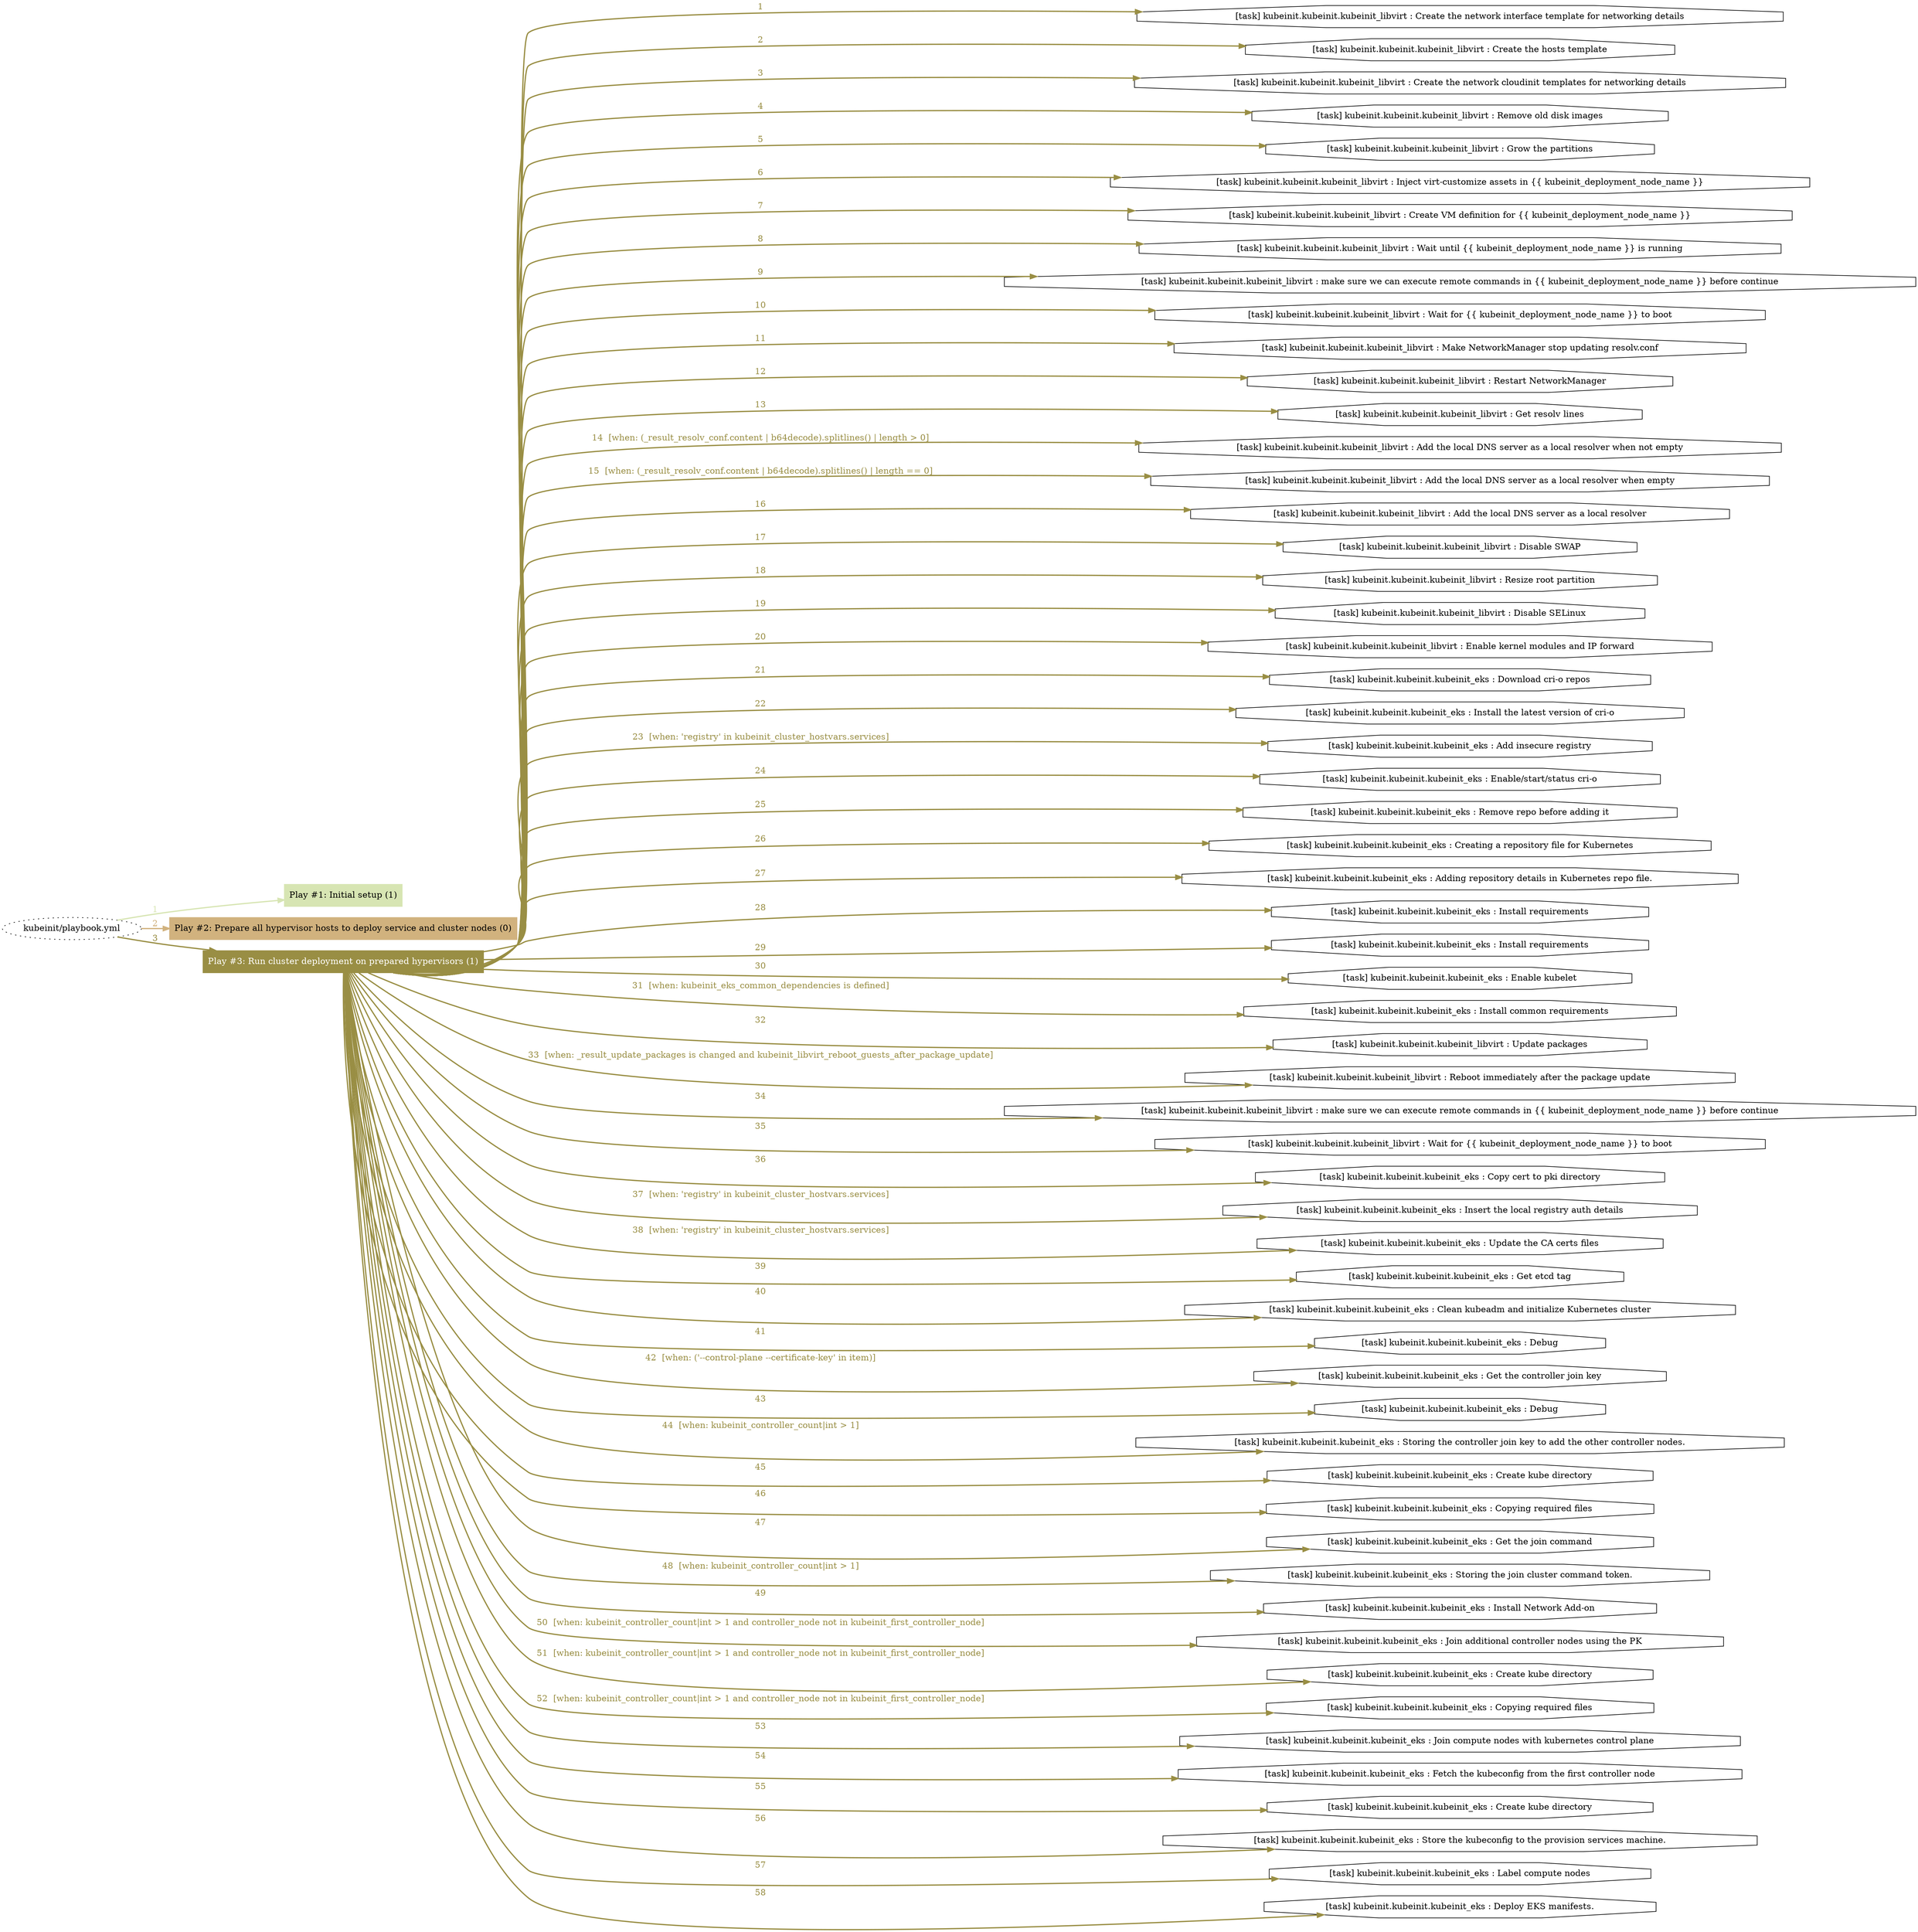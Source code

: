 digraph "kubeinit/playbook.yml "{
	graph [concentrate=true ordering=in rankdir=LR ratio=fill]
	edge [esep=5 sep=10]
	"kubeinit/playbook.yml" [id=root_node style=dotted]
	subgraph "Play #1: Initial setup (1) "{
		"Play #1: Initial setup (1)" [color="#d7e5b3" fontcolor="#000000" id="play_d7d8771e-2c23-4fac-85bf-4c551884fa60" shape=box style=filled tooltip=localhost]
		"kubeinit/playbook.yml" -> "Play #1: Initial setup (1)" [label=1 color="#d7e5b3" fontcolor="#d7e5b3" id="edge_12c573ee-7424-45ef-aefc-1945073b93fc" style=bold]
	}
	subgraph "Play #2: Prepare all hypervisor hosts to deploy service and cluster nodes (0) "{
		"Play #2: Prepare all hypervisor hosts to deploy service and cluster nodes (0)" [color="#d1b27e" fontcolor="#000000" id="play_d2997b19-00bf-4af4-bdae-93bda667eb4c" shape=box style=filled tooltip=""]
		"kubeinit/playbook.yml" -> "Play #2: Prepare all hypervisor hosts to deploy service and cluster nodes (0)" [label=2 color="#d1b27e" fontcolor="#d1b27e" id="edge_90c3a834-b1b1-4c5e-9dd9-48ed3ce3b625" style=bold]
	}
	subgraph "Play #3: Run cluster deployment on prepared hypervisors (1) "{
		"Play #3: Run cluster deployment on prepared hypervisors (1)" [color="#998e44" fontcolor="#ffffff" id="play_0821405d-17ca-4287-a3be-2f9b47617957" shape=box style=filled tooltip=localhost]
		"kubeinit/playbook.yml" -> "Play #3: Run cluster deployment on prepared hypervisors (1)" [label=3 color="#998e44" fontcolor="#998e44" id="edge_9b3ca03b-0376-49eb-ab3e-0e65aa34ee8f" style=bold]
		"task_35734f1c-443d-43f5-83f8-c718ecc0405d" [label="[task] kubeinit.kubeinit.kubeinit_libvirt : Create the network interface template for networking details" id="task_35734f1c-443d-43f5-83f8-c718ecc0405d" shape=octagon tooltip="[task] kubeinit.kubeinit.kubeinit_libvirt : Create the network interface template for networking details"]
		"Play #3: Run cluster deployment on prepared hypervisors (1)" -> "task_35734f1c-443d-43f5-83f8-c718ecc0405d" [label=1 color="#998e44" fontcolor="#998e44" id="edge_362c985a-9596-4e84-a712-680012006863" style=bold]
		"task_cb4709ae-dcfc-46d5-9fc7-399032fe700d" [label="[task] kubeinit.kubeinit.kubeinit_libvirt : Create the hosts template" id="task_cb4709ae-dcfc-46d5-9fc7-399032fe700d" shape=octagon tooltip="[task] kubeinit.kubeinit.kubeinit_libvirt : Create the hosts template"]
		"Play #3: Run cluster deployment on prepared hypervisors (1)" -> "task_cb4709ae-dcfc-46d5-9fc7-399032fe700d" [label=2 color="#998e44" fontcolor="#998e44" id="edge_3985b3e1-50fe-4c16-aafc-22e4f9a66883" style=bold]
		"task_4780d412-03ee-4b32-b9c5-729b1fbbc209" [label="[task] kubeinit.kubeinit.kubeinit_libvirt : Create the network cloudinit templates for networking details" id="task_4780d412-03ee-4b32-b9c5-729b1fbbc209" shape=octagon tooltip="[task] kubeinit.kubeinit.kubeinit_libvirt : Create the network cloudinit templates for networking details"]
		"Play #3: Run cluster deployment on prepared hypervisors (1)" -> "task_4780d412-03ee-4b32-b9c5-729b1fbbc209" [label=3 color="#998e44" fontcolor="#998e44" id="edge_39a0e3b2-b681-48b4-8af9-f0c9fd8b0ccc" style=bold]
		"task_8f21aad1-abbe-4e44-b211-8a2014ded99b" [label="[task] kubeinit.kubeinit.kubeinit_libvirt : Remove old disk images" id="task_8f21aad1-abbe-4e44-b211-8a2014ded99b" shape=octagon tooltip="[task] kubeinit.kubeinit.kubeinit_libvirt : Remove old disk images"]
		"Play #3: Run cluster deployment on prepared hypervisors (1)" -> "task_8f21aad1-abbe-4e44-b211-8a2014ded99b" [label=4 color="#998e44" fontcolor="#998e44" id="edge_09207720-8d20-47b3-955d-a43c09475d30" style=bold]
		"task_b8cfe4e0-1b0d-49b6-9429-c2a5fadfe8b3" [label="[task] kubeinit.kubeinit.kubeinit_libvirt : Grow the partitions" id="task_b8cfe4e0-1b0d-49b6-9429-c2a5fadfe8b3" shape=octagon tooltip="[task] kubeinit.kubeinit.kubeinit_libvirt : Grow the partitions"]
		"Play #3: Run cluster deployment on prepared hypervisors (1)" -> "task_b8cfe4e0-1b0d-49b6-9429-c2a5fadfe8b3" [label=5 color="#998e44" fontcolor="#998e44" id="edge_c3edaff3-da80-491e-a265-73c364caf3b7" style=bold]
		"task_7e06e92d-11ac-42e2-b576-b10810b8a8a2" [label="[task] kubeinit.kubeinit.kubeinit_libvirt : Inject virt-customize assets in {{ kubeinit_deployment_node_name }}" id="task_7e06e92d-11ac-42e2-b576-b10810b8a8a2" shape=octagon tooltip="[task] kubeinit.kubeinit.kubeinit_libvirt : Inject virt-customize assets in {{ kubeinit_deployment_node_name }}"]
		"Play #3: Run cluster deployment on prepared hypervisors (1)" -> "task_7e06e92d-11ac-42e2-b576-b10810b8a8a2" [label=6 color="#998e44" fontcolor="#998e44" id="edge_7e943b76-8f2c-4077-a796-718dc87ecfe8" style=bold]
		"task_25311aee-64ab-4838-8e33-f17772614639" [label="[task] kubeinit.kubeinit.kubeinit_libvirt : Create VM definition for {{ kubeinit_deployment_node_name }}" id="task_25311aee-64ab-4838-8e33-f17772614639" shape=octagon tooltip="[task] kubeinit.kubeinit.kubeinit_libvirt : Create VM definition for {{ kubeinit_deployment_node_name }}"]
		"Play #3: Run cluster deployment on prepared hypervisors (1)" -> "task_25311aee-64ab-4838-8e33-f17772614639" [label=7 color="#998e44" fontcolor="#998e44" id="edge_0cc22a3b-753d-4776-8e08-98d57222116c" style=bold]
		"task_827e01dc-96eb-4c2b-a2f3-3b51fd29d820" [label="[task] kubeinit.kubeinit.kubeinit_libvirt : Wait until {{ kubeinit_deployment_node_name }} is running" id="task_827e01dc-96eb-4c2b-a2f3-3b51fd29d820" shape=octagon tooltip="[task] kubeinit.kubeinit.kubeinit_libvirt : Wait until {{ kubeinit_deployment_node_name }} is running"]
		"Play #3: Run cluster deployment on prepared hypervisors (1)" -> "task_827e01dc-96eb-4c2b-a2f3-3b51fd29d820" [label=8 color="#998e44" fontcolor="#998e44" id="edge_e7a18917-3e54-44c2-83a9-89d0756a67ad" style=bold]
		"task_25747f52-6511-43db-b850-63664758735d" [label="[task] kubeinit.kubeinit.kubeinit_libvirt : make sure we can execute remote commands in {{ kubeinit_deployment_node_name }} before continue" id="task_25747f52-6511-43db-b850-63664758735d" shape=octagon tooltip="[task] kubeinit.kubeinit.kubeinit_libvirt : make sure we can execute remote commands in {{ kubeinit_deployment_node_name }} before continue"]
		"Play #3: Run cluster deployment on prepared hypervisors (1)" -> "task_25747f52-6511-43db-b850-63664758735d" [label=9 color="#998e44" fontcolor="#998e44" id="edge_704eff90-f05b-42e4-8c38-e11449aab3d8" style=bold]
		"task_4d5c376d-6bac-4eb8-a5f7-6029c9bfc613" [label="[task] kubeinit.kubeinit.kubeinit_libvirt : Wait for {{ kubeinit_deployment_node_name }} to boot" id="task_4d5c376d-6bac-4eb8-a5f7-6029c9bfc613" shape=octagon tooltip="[task] kubeinit.kubeinit.kubeinit_libvirt : Wait for {{ kubeinit_deployment_node_name }} to boot"]
		"Play #3: Run cluster deployment on prepared hypervisors (1)" -> "task_4d5c376d-6bac-4eb8-a5f7-6029c9bfc613" [label=10 color="#998e44" fontcolor="#998e44" id="edge_aa323198-4275-437d-840d-46e841d56274" style=bold]
		"task_88925845-b7ca-451a-9b00-c79aff8cd8b6" [label="[task] kubeinit.kubeinit.kubeinit_libvirt : Make NetworkManager stop updating resolv.conf" id="task_88925845-b7ca-451a-9b00-c79aff8cd8b6" shape=octagon tooltip="[task] kubeinit.kubeinit.kubeinit_libvirt : Make NetworkManager stop updating resolv.conf"]
		"Play #3: Run cluster deployment on prepared hypervisors (1)" -> "task_88925845-b7ca-451a-9b00-c79aff8cd8b6" [label=11 color="#998e44" fontcolor="#998e44" id="edge_cc7f41be-5f98-4867-84e6-17a4866b71a1" style=bold]
		"task_ff5c24e5-eb31-4a79-b4c0-0d4d0ae9bdae" [label="[task] kubeinit.kubeinit.kubeinit_libvirt : Restart NetworkManager" id="task_ff5c24e5-eb31-4a79-b4c0-0d4d0ae9bdae" shape=octagon tooltip="[task] kubeinit.kubeinit.kubeinit_libvirt : Restart NetworkManager"]
		"Play #3: Run cluster deployment on prepared hypervisors (1)" -> "task_ff5c24e5-eb31-4a79-b4c0-0d4d0ae9bdae" [label=12 color="#998e44" fontcolor="#998e44" id="edge_3dddfed7-8c4f-4259-b180-6e062821a207" style=bold]
		"task_1bb12a74-0d4d-467d-b389-a19a57228bc6" [label="[task] kubeinit.kubeinit.kubeinit_libvirt : Get resolv lines" id="task_1bb12a74-0d4d-467d-b389-a19a57228bc6" shape=octagon tooltip="[task] kubeinit.kubeinit.kubeinit_libvirt : Get resolv lines"]
		"Play #3: Run cluster deployment on prepared hypervisors (1)" -> "task_1bb12a74-0d4d-467d-b389-a19a57228bc6" [label=13 color="#998e44" fontcolor="#998e44" id="edge_f5ba6b5e-5536-49d0-b448-08b3fe6935fa" style=bold]
		"task_c852562a-6f5d-42bf-a5e8-f82376849c5b" [label="[task] kubeinit.kubeinit.kubeinit_libvirt : Add the local DNS server as a local resolver when not empty" id="task_c852562a-6f5d-42bf-a5e8-f82376849c5b" shape=octagon tooltip="[task] kubeinit.kubeinit.kubeinit_libvirt : Add the local DNS server as a local resolver when not empty"]
		"Play #3: Run cluster deployment on prepared hypervisors (1)" -> "task_c852562a-6f5d-42bf-a5e8-f82376849c5b" [label="14  [when: (_result_resolv_conf.content | b64decode).splitlines() | length > 0]" color="#998e44" fontcolor="#998e44" id="edge_a45af36c-9a3a-4a98-a1f5-541c197fcdd3" style=bold]
		"task_55016ed0-1d0d-47b7-a5a1-a9bdf826e4d7" [label="[task] kubeinit.kubeinit.kubeinit_libvirt : Add the local DNS server as a local resolver when empty" id="task_55016ed0-1d0d-47b7-a5a1-a9bdf826e4d7" shape=octagon tooltip="[task] kubeinit.kubeinit.kubeinit_libvirt : Add the local DNS server as a local resolver when empty"]
		"Play #3: Run cluster deployment on prepared hypervisors (1)" -> "task_55016ed0-1d0d-47b7-a5a1-a9bdf826e4d7" [label="15  [when: (_result_resolv_conf.content | b64decode).splitlines() | length == 0]" color="#998e44" fontcolor="#998e44" id="edge_1f837323-d225-40b9-a0a3-f6999e6958e7" style=bold]
		"task_3147844b-a2c6-4936-9295-9f69528badf7" [label="[task] kubeinit.kubeinit.kubeinit_libvirt : Add the local DNS server as a local resolver" id="task_3147844b-a2c6-4936-9295-9f69528badf7" shape=octagon tooltip="[task] kubeinit.kubeinit.kubeinit_libvirt : Add the local DNS server as a local resolver"]
		"Play #3: Run cluster deployment on prepared hypervisors (1)" -> "task_3147844b-a2c6-4936-9295-9f69528badf7" [label=16 color="#998e44" fontcolor="#998e44" id="edge_2b46e5e5-7807-41eb-ad68-34c0adc7c8f0" style=bold]
		"task_31784abf-a4b6-49b6-9198-9fff44571288" [label="[task] kubeinit.kubeinit.kubeinit_libvirt : Disable SWAP" id="task_31784abf-a4b6-49b6-9198-9fff44571288" shape=octagon tooltip="[task] kubeinit.kubeinit.kubeinit_libvirt : Disable SWAP"]
		"Play #3: Run cluster deployment on prepared hypervisors (1)" -> "task_31784abf-a4b6-49b6-9198-9fff44571288" [label=17 color="#998e44" fontcolor="#998e44" id="edge_296debde-0a6a-4275-bc8e-4eecf13ab978" style=bold]
		"task_ba1d25ac-a8af-42c1-9b0d-de298d596ca3" [label="[task] kubeinit.kubeinit.kubeinit_libvirt : Resize root partition" id="task_ba1d25ac-a8af-42c1-9b0d-de298d596ca3" shape=octagon tooltip="[task] kubeinit.kubeinit.kubeinit_libvirt : Resize root partition"]
		"Play #3: Run cluster deployment on prepared hypervisors (1)" -> "task_ba1d25ac-a8af-42c1-9b0d-de298d596ca3" [label=18 color="#998e44" fontcolor="#998e44" id="edge_ebcf5f98-c96c-4452-9cbc-63c498d5f8fd" style=bold]
		"task_bbffdc3b-0330-4073-9755-9d32c6c01421" [label="[task] kubeinit.kubeinit.kubeinit_libvirt : Disable SELinux" id="task_bbffdc3b-0330-4073-9755-9d32c6c01421" shape=octagon tooltip="[task] kubeinit.kubeinit.kubeinit_libvirt : Disable SELinux"]
		"Play #3: Run cluster deployment on prepared hypervisors (1)" -> "task_bbffdc3b-0330-4073-9755-9d32c6c01421" [label=19 color="#998e44" fontcolor="#998e44" id="edge_eab6ff52-d75b-4424-a359-bea2b8dd1005" style=bold]
		"task_b6f5702b-46b9-4514-82e8-4b3b7bbc6f5a" [label="[task] kubeinit.kubeinit.kubeinit_libvirt : Enable kernel modules and IP forward" id="task_b6f5702b-46b9-4514-82e8-4b3b7bbc6f5a" shape=octagon tooltip="[task] kubeinit.kubeinit.kubeinit_libvirt : Enable kernel modules and IP forward"]
		"Play #3: Run cluster deployment on prepared hypervisors (1)" -> "task_b6f5702b-46b9-4514-82e8-4b3b7bbc6f5a" [label=20 color="#998e44" fontcolor="#998e44" id="edge_222706fc-251c-4d09-9d1d-1361a8e54b41" style=bold]
		"task_e3c63573-6a04-444f-beff-b3752ad28943" [label="[task] kubeinit.kubeinit.kubeinit_eks : Download cri-o repos" id="task_e3c63573-6a04-444f-beff-b3752ad28943" shape=octagon tooltip="[task] kubeinit.kubeinit.kubeinit_eks : Download cri-o repos"]
		"Play #3: Run cluster deployment on prepared hypervisors (1)" -> "task_e3c63573-6a04-444f-beff-b3752ad28943" [label=21 color="#998e44" fontcolor="#998e44" id="edge_cea1eafa-9fe3-4aeb-8b5d-677693a77f89" style=bold]
		"task_60334a66-3c78-4194-9c38-e99eb6c137e1" [label="[task] kubeinit.kubeinit.kubeinit_eks : Install the latest version of cri-o" id="task_60334a66-3c78-4194-9c38-e99eb6c137e1" shape=octagon tooltip="[task] kubeinit.kubeinit.kubeinit_eks : Install the latest version of cri-o"]
		"Play #3: Run cluster deployment on prepared hypervisors (1)" -> "task_60334a66-3c78-4194-9c38-e99eb6c137e1" [label=22 color="#998e44" fontcolor="#998e44" id="edge_421abea9-595c-49dd-9342-1b08157b41eb" style=bold]
		"task_3c98d57c-41d4-4065-bf77-9bf27f8bef55" [label="[task] kubeinit.kubeinit.kubeinit_eks : Add insecure registry" id="task_3c98d57c-41d4-4065-bf77-9bf27f8bef55" shape=octagon tooltip="[task] kubeinit.kubeinit.kubeinit_eks : Add insecure registry"]
		"Play #3: Run cluster deployment on prepared hypervisors (1)" -> "task_3c98d57c-41d4-4065-bf77-9bf27f8bef55" [label="23  [when: 'registry' in kubeinit_cluster_hostvars.services]" color="#998e44" fontcolor="#998e44" id="edge_be0e2cff-9637-4781-8113-cb0cb0dd518f" style=bold]
		"task_d7dffba6-d9c7-46b6-8728-d461b895f7fb" [label="[task] kubeinit.kubeinit.kubeinit_eks : Enable/start/status cri-o" id="task_d7dffba6-d9c7-46b6-8728-d461b895f7fb" shape=octagon tooltip="[task] kubeinit.kubeinit.kubeinit_eks : Enable/start/status cri-o"]
		"Play #3: Run cluster deployment on prepared hypervisors (1)" -> "task_d7dffba6-d9c7-46b6-8728-d461b895f7fb" [label=24 color="#998e44" fontcolor="#998e44" id="edge_798e51f9-4b5f-4cf6-916a-89495eaf0e36" style=bold]
		"task_8d1b91ce-e71c-4a94-beee-be70b28b0f46" [label="[task] kubeinit.kubeinit.kubeinit_eks : Remove repo before adding it" id="task_8d1b91ce-e71c-4a94-beee-be70b28b0f46" shape=octagon tooltip="[task] kubeinit.kubeinit.kubeinit_eks : Remove repo before adding it"]
		"Play #3: Run cluster deployment on prepared hypervisors (1)" -> "task_8d1b91ce-e71c-4a94-beee-be70b28b0f46" [label=25 color="#998e44" fontcolor="#998e44" id="edge_b2f068ca-5e37-42b3-a6bc-001d52c9a415" style=bold]
		"task_6d1e0498-6633-48fe-9297-1c6dccdbfa1a" [label="[task] kubeinit.kubeinit.kubeinit_eks : Creating a repository file for Kubernetes" id="task_6d1e0498-6633-48fe-9297-1c6dccdbfa1a" shape=octagon tooltip="[task] kubeinit.kubeinit.kubeinit_eks : Creating a repository file for Kubernetes"]
		"Play #3: Run cluster deployment on prepared hypervisors (1)" -> "task_6d1e0498-6633-48fe-9297-1c6dccdbfa1a" [label=26 color="#998e44" fontcolor="#998e44" id="edge_231a04b1-6b4f-465c-81c3-6ab6d7947ab6" style=bold]
		"task_ee9478e9-c877-4a96-8fdd-3489d0b64060" [label="[task] kubeinit.kubeinit.kubeinit_eks : Adding repository details in Kubernetes repo file." id="task_ee9478e9-c877-4a96-8fdd-3489d0b64060" shape=octagon tooltip="[task] kubeinit.kubeinit.kubeinit_eks : Adding repository details in Kubernetes repo file."]
		"Play #3: Run cluster deployment on prepared hypervisors (1)" -> "task_ee9478e9-c877-4a96-8fdd-3489d0b64060" [label=27 color="#998e44" fontcolor="#998e44" id="edge_7933c7a3-de88-4dff-82ee-7f1d72d707e6" style=bold]
		"task_6c6b29b1-9ba4-4de0-8c2d-5a0bcf784174" [label="[task] kubeinit.kubeinit.kubeinit_eks : Install requirements" id="task_6c6b29b1-9ba4-4de0-8c2d-5a0bcf784174" shape=octagon tooltip="[task] kubeinit.kubeinit.kubeinit_eks : Install requirements"]
		"Play #3: Run cluster deployment on prepared hypervisors (1)" -> "task_6c6b29b1-9ba4-4de0-8c2d-5a0bcf784174" [label=28 color="#998e44" fontcolor="#998e44" id="edge_24cc4464-e753-41ab-a248-06dc5a78f189" style=bold]
		"task_2a9d7bcc-f81d-4ce8-8208-d19c22e44fae" [label="[task] kubeinit.kubeinit.kubeinit_eks : Install requirements" id="task_2a9d7bcc-f81d-4ce8-8208-d19c22e44fae" shape=octagon tooltip="[task] kubeinit.kubeinit.kubeinit_eks : Install requirements"]
		"Play #3: Run cluster deployment on prepared hypervisors (1)" -> "task_2a9d7bcc-f81d-4ce8-8208-d19c22e44fae" [label=29 color="#998e44" fontcolor="#998e44" id="edge_0a90de93-3de8-41eb-a204-11a24fc781ff" style=bold]
		"task_4e41fce4-f09d-4f10-866a-577bca5b1846" [label="[task] kubeinit.kubeinit.kubeinit_eks : Enable kubelet" id="task_4e41fce4-f09d-4f10-866a-577bca5b1846" shape=octagon tooltip="[task] kubeinit.kubeinit.kubeinit_eks : Enable kubelet"]
		"Play #3: Run cluster deployment on prepared hypervisors (1)" -> "task_4e41fce4-f09d-4f10-866a-577bca5b1846" [label=30 color="#998e44" fontcolor="#998e44" id="edge_ff6e5a9d-2b92-4e4d-be32-bd4232a3feb7" style=bold]
		"task_b5392b6c-22ba-4803-a92f-be2e7c2d41b1" [label="[task] kubeinit.kubeinit.kubeinit_eks : Install common requirements" id="task_b5392b6c-22ba-4803-a92f-be2e7c2d41b1" shape=octagon tooltip="[task] kubeinit.kubeinit.kubeinit_eks : Install common requirements"]
		"Play #3: Run cluster deployment on prepared hypervisors (1)" -> "task_b5392b6c-22ba-4803-a92f-be2e7c2d41b1" [label="31  [when: kubeinit_eks_common_dependencies is defined]" color="#998e44" fontcolor="#998e44" id="edge_db16419c-54e6-4af6-ad32-04efe9ace52e" style=bold]
		"task_50cb6346-595b-40af-9358-2ba1330b26c4" [label="[task] kubeinit.kubeinit.kubeinit_libvirt : Update packages" id="task_50cb6346-595b-40af-9358-2ba1330b26c4" shape=octagon tooltip="[task] kubeinit.kubeinit.kubeinit_libvirt : Update packages"]
		"Play #3: Run cluster deployment on prepared hypervisors (1)" -> "task_50cb6346-595b-40af-9358-2ba1330b26c4" [label=32 color="#998e44" fontcolor="#998e44" id="edge_5a19483f-6cdf-4dc8-b849-9a586ec0c364" style=bold]
		"task_6771c6ef-a34d-4744-8e58-234926ed68ab" [label="[task] kubeinit.kubeinit.kubeinit_libvirt : Reboot immediately after the package update" id="task_6771c6ef-a34d-4744-8e58-234926ed68ab" shape=octagon tooltip="[task] kubeinit.kubeinit.kubeinit_libvirt : Reboot immediately after the package update"]
		"Play #3: Run cluster deployment on prepared hypervisors (1)" -> "task_6771c6ef-a34d-4744-8e58-234926ed68ab" [label="33  [when: _result_update_packages is changed and kubeinit_libvirt_reboot_guests_after_package_update]" color="#998e44" fontcolor="#998e44" id="edge_a962e790-dba7-43ff-88fb-e090274e1ec0" style=bold]
		"task_7f905edc-bff1-4f19-9cd5-d675964f4e05" [label="[task] kubeinit.kubeinit.kubeinit_libvirt : make sure we can execute remote commands in {{ kubeinit_deployment_node_name }} before continue" id="task_7f905edc-bff1-4f19-9cd5-d675964f4e05" shape=octagon tooltip="[task] kubeinit.kubeinit.kubeinit_libvirt : make sure we can execute remote commands in {{ kubeinit_deployment_node_name }} before continue"]
		"Play #3: Run cluster deployment on prepared hypervisors (1)" -> "task_7f905edc-bff1-4f19-9cd5-d675964f4e05" [label=34 color="#998e44" fontcolor="#998e44" id="edge_c46eacfe-3e8a-486e-99da-cc311e49581b" style=bold]
		"task_a619bbf8-8e6e-47f8-8491-d4068ebd3f67" [label="[task] kubeinit.kubeinit.kubeinit_libvirt : Wait for {{ kubeinit_deployment_node_name }} to boot" id="task_a619bbf8-8e6e-47f8-8491-d4068ebd3f67" shape=octagon tooltip="[task] kubeinit.kubeinit.kubeinit_libvirt : Wait for {{ kubeinit_deployment_node_name }} to boot"]
		"Play #3: Run cluster deployment on prepared hypervisors (1)" -> "task_a619bbf8-8e6e-47f8-8491-d4068ebd3f67" [label=35 color="#998e44" fontcolor="#998e44" id="edge_0045fa3e-d5a6-4b99-b763-237d013a2b75" style=bold]
		"task_51c9b6a8-ea14-4283-9eba-5f7a9ded2ef6" [label="[task] kubeinit.kubeinit.kubeinit_eks : Copy cert to pki directory" id="task_51c9b6a8-ea14-4283-9eba-5f7a9ded2ef6" shape=octagon tooltip="[task] kubeinit.kubeinit.kubeinit_eks : Copy cert to pki directory"]
		"Play #3: Run cluster deployment on prepared hypervisors (1)" -> "task_51c9b6a8-ea14-4283-9eba-5f7a9ded2ef6" [label=36 color="#998e44" fontcolor="#998e44" id="edge_bae02ac4-0317-4d67-a78a-265dce1595df" style=bold]
		"task_6012d64f-26c8-4c66-893c-b47d383e7d3b" [label="[task] kubeinit.kubeinit.kubeinit_eks : Insert the local registry auth details" id="task_6012d64f-26c8-4c66-893c-b47d383e7d3b" shape=octagon tooltip="[task] kubeinit.kubeinit.kubeinit_eks : Insert the local registry auth details"]
		"Play #3: Run cluster deployment on prepared hypervisors (1)" -> "task_6012d64f-26c8-4c66-893c-b47d383e7d3b" [label="37  [when: 'registry' in kubeinit_cluster_hostvars.services]" color="#998e44" fontcolor="#998e44" id="edge_e44ec751-1b08-4a08-afd5-1cabed3c12d6" style=bold]
		"task_63095f5c-c377-4591-b9c4-9ecf142987f5" [label="[task] kubeinit.kubeinit.kubeinit_eks : Update the CA certs files" id="task_63095f5c-c377-4591-b9c4-9ecf142987f5" shape=octagon tooltip="[task] kubeinit.kubeinit.kubeinit_eks : Update the CA certs files"]
		"Play #3: Run cluster deployment on prepared hypervisors (1)" -> "task_63095f5c-c377-4591-b9c4-9ecf142987f5" [label="38  [when: 'registry' in kubeinit_cluster_hostvars.services]" color="#998e44" fontcolor="#998e44" id="edge_0b3eef31-4045-4a4a-9c32-200a55ace276" style=bold]
		"task_50903719-e6e9-451d-99e2-8faf03b5d33e" [label="[task] kubeinit.kubeinit.kubeinit_eks : Get etcd tag" id="task_50903719-e6e9-451d-99e2-8faf03b5d33e" shape=octagon tooltip="[task] kubeinit.kubeinit.kubeinit_eks : Get etcd tag"]
		"Play #3: Run cluster deployment on prepared hypervisors (1)" -> "task_50903719-e6e9-451d-99e2-8faf03b5d33e" [label=39 color="#998e44" fontcolor="#998e44" id="edge_bfa53769-0a34-4192-9204-fa6190164dd3" style=bold]
		"task_f6f94b1c-df5a-4823-a15c-7a0068debdf6" [label="[task] kubeinit.kubeinit.kubeinit_eks : Clean kubeadm and initialize Kubernetes cluster" id="task_f6f94b1c-df5a-4823-a15c-7a0068debdf6" shape=octagon tooltip="[task] kubeinit.kubeinit.kubeinit_eks : Clean kubeadm and initialize Kubernetes cluster"]
		"Play #3: Run cluster deployment on prepared hypervisors (1)" -> "task_f6f94b1c-df5a-4823-a15c-7a0068debdf6" [label=40 color="#998e44" fontcolor="#998e44" id="edge_ff061af0-483c-420c-b822-685a1d732efc" style=bold]
		"task_386b13cc-1d55-4d18-a361-1d5793e258fe" [label="[task] kubeinit.kubeinit.kubeinit_eks : Debug" id="task_386b13cc-1d55-4d18-a361-1d5793e258fe" shape=octagon tooltip="[task] kubeinit.kubeinit.kubeinit_eks : Debug"]
		"Play #3: Run cluster deployment on prepared hypervisors (1)" -> "task_386b13cc-1d55-4d18-a361-1d5793e258fe" [label=41 color="#998e44" fontcolor="#998e44" id="edge_8580d367-49bd-4972-9864-65a933f9d981" style=bold]
		"task_337b6891-544c-4b5b-bc74-f773fad2d23d" [label="[task] kubeinit.kubeinit.kubeinit_eks : Get the controller join key" id="task_337b6891-544c-4b5b-bc74-f773fad2d23d" shape=octagon tooltip="[task] kubeinit.kubeinit.kubeinit_eks : Get the controller join key"]
		"Play #3: Run cluster deployment on prepared hypervisors (1)" -> "task_337b6891-544c-4b5b-bc74-f773fad2d23d" [label="42  [when: ('--control-plane --certificate-key' in item)]" color="#998e44" fontcolor="#998e44" id="edge_030f8835-a9fb-4e5a-85d9-6b056262044a" style=bold]
		"task_01fdcc78-8343-40f0-a025-7cab717210e8" [label="[task] kubeinit.kubeinit.kubeinit_eks : Debug" id="task_01fdcc78-8343-40f0-a025-7cab717210e8" shape=octagon tooltip="[task] kubeinit.kubeinit.kubeinit_eks : Debug"]
		"Play #3: Run cluster deployment on prepared hypervisors (1)" -> "task_01fdcc78-8343-40f0-a025-7cab717210e8" [label=43 color="#998e44" fontcolor="#998e44" id="edge_9564f380-03aa-49a5-8a2b-fbbf3c62aa3c" style=bold]
		"task_1c2d50f3-a03f-480d-8f63-a388e0c3bbd2" [label="[task] kubeinit.kubeinit.kubeinit_eks : Storing the controller join key to add the other controller nodes." id="task_1c2d50f3-a03f-480d-8f63-a388e0c3bbd2" shape=octagon tooltip="[task] kubeinit.kubeinit.kubeinit_eks : Storing the controller join key to add the other controller nodes."]
		"Play #3: Run cluster deployment on prepared hypervisors (1)" -> "task_1c2d50f3-a03f-480d-8f63-a388e0c3bbd2" [label="44  [when: kubeinit_controller_count|int > 1]" color="#998e44" fontcolor="#998e44" id="edge_dda8733e-93b0-49c5-b57e-402dc4a13504" style=bold]
		"task_8f380619-88b3-4057-8639-396937cb4b44" [label="[task] kubeinit.kubeinit.kubeinit_eks : Create kube directory" id="task_8f380619-88b3-4057-8639-396937cb4b44" shape=octagon tooltip="[task] kubeinit.kubeinit.kubeinit_eks : Create kube directory"]
		"Play #3: Run cluster deployment on prepared hypervisors (1)" -> "task_8f380619-88b3-4057-8639-396937cb4b44" [label=45 color="#998e44" fontcolor="#998e44" id="edge_0626bd16-c281-40ff-8285-8885c7be72d0" style=bold]
		"task_90066194-f0dd-4d3e-b465-2eae634e9659" [label="[task] kubeinit.kubeinit.kubeinit_eks : Copying required files" id="task_90066194-f0dd-4d3e-b465-2eae634e9659" shape=octagon tooltip="[task] kubeinit.kubeinit.kubeinit_eks : Copying required files"]
		"Play #3: Run cluster deployment on prepared hypervisors (1)" -> "task_90066194-f0dd-4d3e-b465-2eae634e9659" [label=46 color="#998e44" fontcolor="#998e44" id="edge_3d5d4eba-1b76-48da-9b20-afdbdc8da9bf" style=bold]
		"task_d1a4f295-6807-4608-9f9f-ca7870d3a6fd" [label="[task] kubeinit.kubeinit.kubeinit_eks : Get the join command" id="task_d1a4f295-6807-4608-9f9f-ca7870d3a6fd" shape=octagon tooltip="[task] kubeinit.kubeinit.kubeinit_eks : Get the join command"]
		"Play #3: Run cluster deployment on prepared hypervisors (1)" -> "task_d1a4f295-6807-4608-9f9f-ca7870d3a6fd" [label=47 color="#998e44" fontcolor="#998e44" id="edge_927798d7-7bb9-435b-96ef-400c21a4cd14" style=bold]
		"task_9f18d746-6ad3-46d7-ba20-e357ed9c99e1" [label="[task] kubeinit.kubeinit.kubeinit_eks : Storing the join cluster command token." id="task_9f18d746-6ad3-46d7-ba20-e357ed9c99e1" shape=octagon tooltip="[task] kubeinit.kubeinit.kubeinit_eks : Storing the join cluster command token."]
		"Play #3: Run cluster deployment on prepared hypervisors (1)" -> "task_9f18d746-6ad3-46d7-ba20-e357ed9c99e1" [label="48  [when: kubeinit_controller_count|int > 1]" color="#998e44" fontcolor="#998e44" id="edge_f9cb5fb2-eb19-45ca-b886-ecc1646e5492" style=bold]
		"task_f661eafb-36e6-450e-a3ad-496b3974b0ee" [label="[task] kubeinit.kubeinit.kubeinit_eks : Install Network Add-on" id="task_f661eafb-36e6-450e-a3ad-496b3974b0ee" shape=octagon tooltip="[task] kubeinit.kubeinit.kubeinit_eks : Install Network Add-on"]
		"Play #3: Run cluster deployment on prepared hypervisors (1)" -> "task_f661eafb-36e6-450e-a3ad-496b3974b0ee" [label=49 color="#998e44" fontcolor="#998e44" id="edge_b48a0390-b327-4335-9d89-332acbdf5961" style=bold]
		"task_4dc0ebb7-2ba2-4c14-8c09-53c68fa2c7cb" [label="[task] kubeinit.kubeinit.kubeinit_eks : Join additional controller nodes using the PK" id="task_4dc0ebb7-2ba2-4c14-8c09-53c68fa2c7cb" shape=octagon tooltip="[task] kubeinit.kubeinit.kubeinit_eks : Join additional controller nodes using the PK"]
		"Play #3: Run cluster deployment on prepared hypervisors (1)" -> "task_4dc0ebb7-2ba2-4c14-8c09-53c68fa2c7cb" [label="50  [when: kubeinit_controller_count|int > 1 and controller_node not in kubeinit_first_controller_node]" color="#998e44" fontcolor="#998e44" id="edge_6747b6c3-fbf4-40d3-a7ff-498e0f27082e" style=bold]
		"task_87149f19-a4f9-498e-b9ba-35992b519f4b" [label="[task] kubeinit.kubeinit.kubeinit_eks : Create kube directory" id="task_87149f19-a4f9-498e-b9ba-35992b519f4b" shape=octagon tooltip="[task] kubeinit.kubeinit.kubeinit_eks : Create kube directory"]
		"Play #3: Run cluster deployment on prepared hypervisors (1)" -> "task_87149f19-a4f9-498e-b9ba-35992b519f4b" [label="51  [when: kubeinit_controller_count|int > 1 and controller_node not in kubeinit_first_controller_node]" color="#998e44" fontcolor="#998e44" id="edge_fef413a2-21a5-4746-a48f-773703f50407" style=bold]
		"task_2a26fc53-d9c8-416c-9d83-0a931018b963" [label="[task] kubeinit.kubeinit.kubeinit_eks : Copying required files" id="task_2a26fc53-d9c8-416c-9d83-0a931018b963" shape=octagon tooltip="[task] kubeinit.kubeinit.kubeinit_eks : Copying required files"]
		"Play #3: Run cluster deployment on prepared hypervisors (1)" -> "task_2a26fc53-d9c8-416c-9d83-0a931018b963" [label="52  [when: kubeinit_controller_count|int > 1 and controller_node not in kubeinit_first_controller_node]" color="#998e44" fontcolor="#998e44" id="edge_7a5c5073-ac7f-49a3-bf4e-818b0ee85902" style=bold]
		"task_dd5ff9fb-7279-4223-85fe-303f139ed69a" [label="[task] kubeinit.kubeinit.kubeinit_eks : Join compute nodes with kubernetes control plane" id="task_dd5ff9fb-7279-4223-85fe-303f139ed69a" shape=octagon tooltip="[task] kubeinit.kubeinit.kubeinit_eks : Join compute nodes with kubernetes control plane"]
		"Play #3: Run cluster deployment on prepared hypervisors (1)" -> "task_dd5ff9fb-7279-4223-85fe-303f139ed69a" [label=53 color="#998e44" fontcolor="#998e44" id="edge_7c68f3ff-5d1a-4b35-ad5c-ede7a341f449" style=bold]
		"task_bd4e43f0-5b60-4caa-8302-664ae116b232" [label="[task] kubeinit.kubeinit.kubeinit_eks : Fetch the kubeconfig from the first controller node" id="task_bd4e43f0-5b60-4caa-8302-664ae116b232" shape=octagon tooltip="[task] kubeinit.kubeinit.kubeinit_eks : Fetch the kubeconfig from the first controller node"]
		"Play #3: Run cluster deployment on prepared hypervisors (1)" -> "task_bd4e43f0-5b60-4caa-8302-664ae116b232" [label=54 color="#998e44" fontcolor="#998e44" id="edge_ebfc87fc-4832-464c-9d69-c3a48ca9e041" style=bold]
		"task_ec474edc-1dc6-4762-9157-2af85b2e71bf" [label="[task] kubeinit.kubeinit.kubeinit_eks : Create kube directory" id="task_ec474edc-1dc6-4762-9157-2af85b2e71bf" shape=octagon tooltip="[task] kubeinit.kubeinit.kubeinit_eks : Create kube directory"]
		"Play #3: Run cluster deployment on prepared hypervisors (1)" -> "task_ec474edc-1dc6-4762-9157-2af85b2e71bf" [label=55 color="#998e44" fontcolor="#998e44" id="edge_286d4bfd-3302-47b3-8a80-dd202cbebcd7" style=bold]
		"task_d3c96db1-12e6-43de-bcc2-8b2721428e7b" [label="[task] kubeinit.kubeinit.kubeinit_eks : Store the kubeconfig to the provision services machine." id="task_d3c96db1-12e6-43de-bcc2-8b2721428e7b" shape=octagon tooltip="[task] kubeinit.kubeinit.kubeinit_eks : Store the kubeconfig to the provision services machine."]
		"Play #3: Run cluster deployment on prepared hypervisors (1)" -> "task_d3c96db1-12e6-43de-bcc2-8b2721428e7b" [label=56 color="#998e44" fontcolor="#998e44" id="edge_4b3dc774-4bdb-4a28-8398-088372a8e01a" style=bold]
		"task_e4a6393e-0d98-49c0-b749-12364c33315f" [label="[task] kubeinit.kubeinit.kubeinit_eks : Label compute nodes" id="task_e4a6393e-0d98-49c0-b749-12364c33315f" shape=octagon tooltip="[task] kubeinit.kubeinit.kubeinit_eks : Label compute nodes"]
		"Play #3: Run cluster deployment on prepared hypervisors (1)" -> "task_e4a6393e-0d98-49c0-b749-12364c33315f" [label=57 color="#998e44" fontcolor="#998e44" id="edge_a86f94ef-5e3f-4225-9862-817b4829b36c" style=bold]
		"task_0a5e3a59-a678-4e31-8a7b-fa37770a9cce" [label="[task] kubeinit.kubeinit.kubeinit_eks : Deploy EKS manifests." id="task_0a5e3a59-a678-4e31-8a7b-fa37770a9cce" shape=octagon tooltip="[task] kubeinit.kubeinit.kubeinit_eks : Deploy EKS manifests."]
		"Play #3: Run cluster deployment on prepared hypervisors (1)" -> "task_0a5e3a59-a678-4e31-8a7b-fa37770a9cce" [label=58 color="#998e44" fontcolor="#998e44" id="edge_3b143b30-7daf-44d6-83da-a35248e797b2" style=bold]
	}
}
